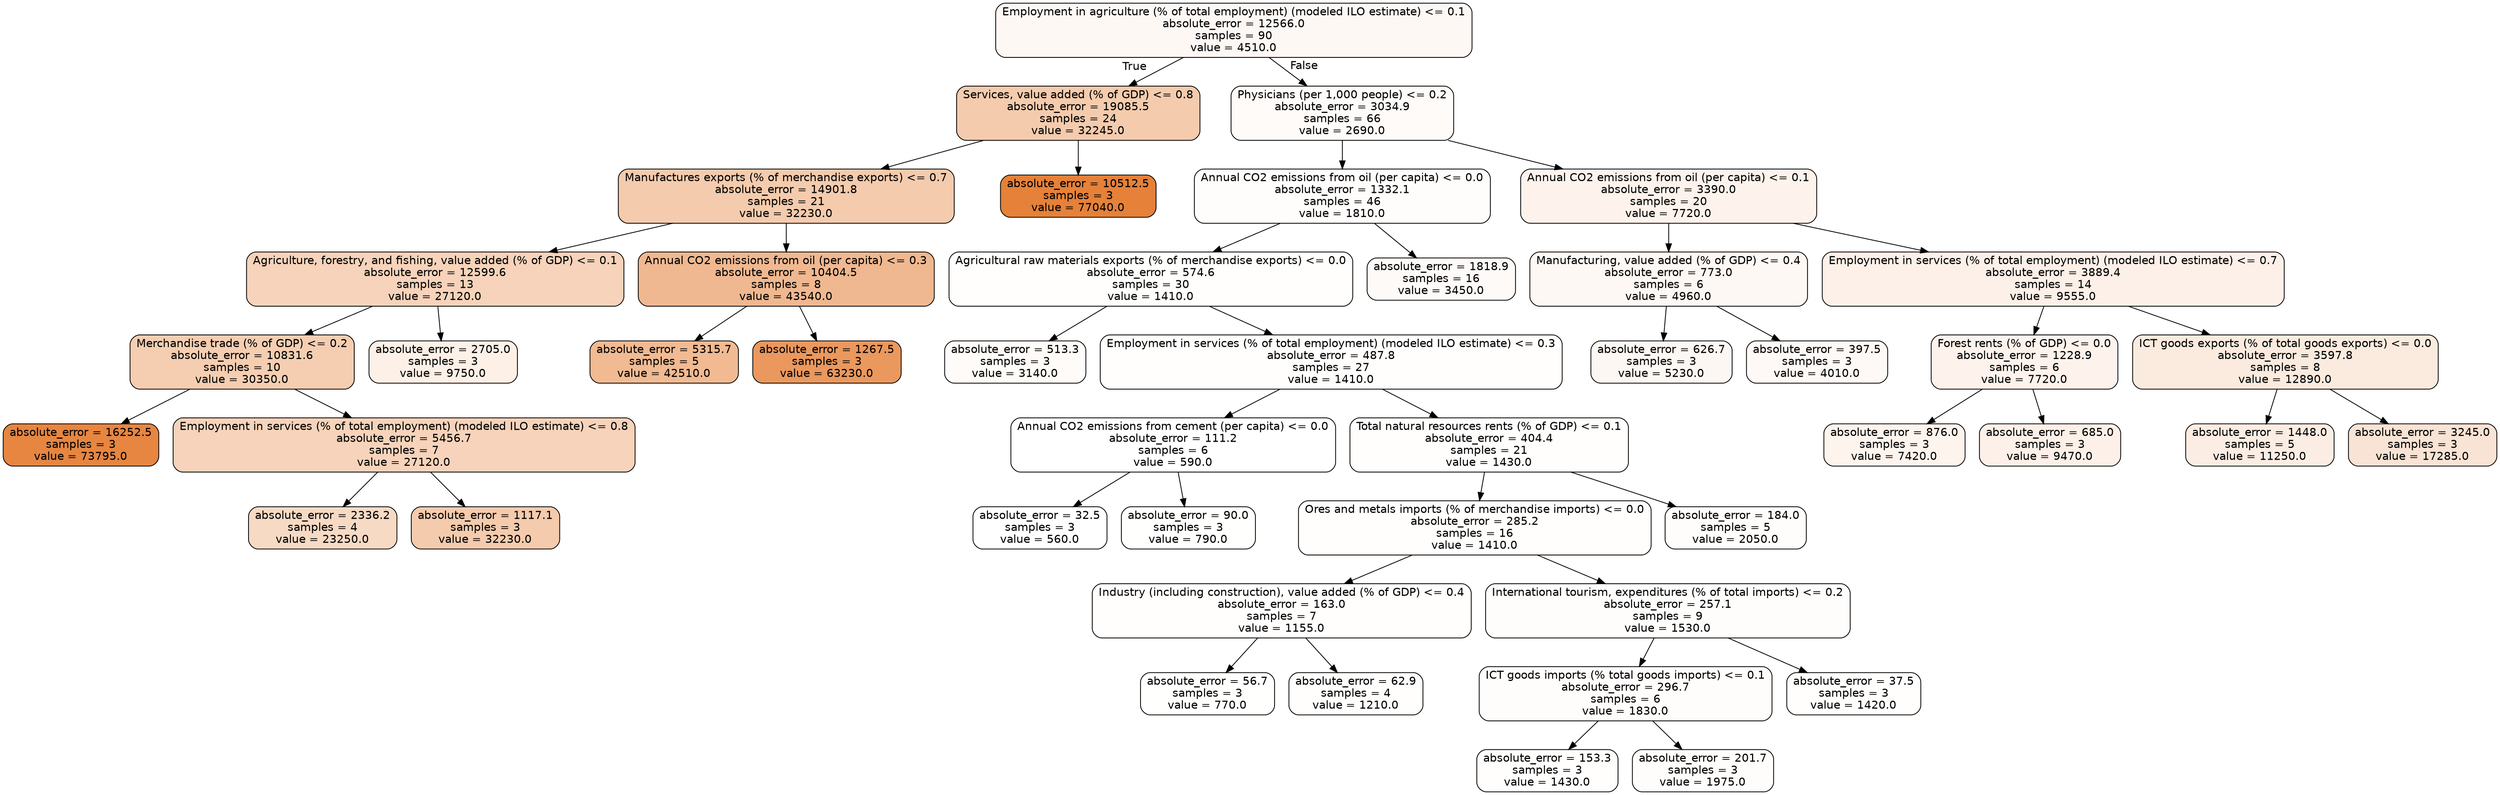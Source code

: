 digraph Tree {
node [shape=box, style="filled, rounded", color="black", fontname="helvetica"] ;
edge [fontname="helvetica"] ;
0 [label="Employment in agriculture (% of total employment) (modeled ILO estimate) <= 0.1\nabsolute_error = 12566.0\nsamples = 90\nvalue = 4510.0", fillcolor="#fef8f5"] ;
1 [label="Services, value added (% of GDP) <= 0.8\nabsolute_error = 19085.5\nsamples = 24\nvalue = 32245.0", fillcolor="#f4cbad"] ;
0 -> 1 [labeldistance=2.5, labelangle=45, headlabel="True"] ;
2 [label="Manufactures exports (% of merchandise exports) <= 0.7\nabsolute_error = 14901.8\nsamples = 21\nvalue = 32230.0", fillcolor="#f4cbad"] ;
1 -> 2 ;
3 [label="Agriculture, forestry, and fishing, value added (% of GDP) <= 0.1\nabsolute_error = 12599.6\nsamples = 13\nvalue = 27120.0", fillcolor="#f6d3ba"] ;
2 -> 3 ;
4 [label="Merchandise trade (% of GDP) <= 0.2\nabsolute_error = 10831.6\nsamples = 10\nvalue = 30350.0", fillcolor="#f5ceb2"] ;
3 -> 4 ;
5 [label="absolute_error = 16252.5\nsamples = 3\nvalue = 73795.0", fillcolor="#e68641"] ;
4 -> 5 ;
6 [label="Employment in services (% of total employment) (modeled ILO estimate) <= 0.8\nabsolute_error = 5456.7\nsamples = 7\nvalue = 27120.0", fillcolor="#f6d3ba"] ;
4 -> 6 ;
7 [label="absolute_error = 2336.2\nsamples = 4\nvalue = 23250.0", fillcolor="#f7dac4"] ;
6 -> 7 ;
8 [label="absolute_error = 1117.1\nsamples = 3\nvalue = 32230.0", fillcolor="#f4cbad"] ;
6 -> 8 ;
9 [label="absolute_error = 2705.0\nsamples = 3\nvalue = 9750.0", fillcolor="#fcf0e7"] ;
3 -> 9 ;
10 [label="Annual CO2 emissions from oil (per capita) <= 0.3\nabsolute_error = 10404.5\nsamples = 8\nvalue = 43540.0", fillcolor="#f0b890"] ;
2 -> 10 ;
11 [label="absolute_error = 5315.7\nsamples = 5\nvalue = 42510.0", fillcolor="#f1ba92"] ;
10 -> 11 ;
12 [label="absolute_error = 1267.5\nsamples = 3\nvalue = 63230.0", fillcolor="#ea985d"] ;
10 -> 12 ;
13 [label="absolute_error = 10512.5\nsamples = 3\nvalue = 77040.0", fillcolor="#e58139"] ;
1 -> 13 ;
14 [label="Physicians (per 1,000 people) <= 0.2\nabsolute_error = 3034.9\nsamples = 66\nvalue = 2690.0", fillcolor="#fefbf9"] ;
0 -> 14 [labeldistance=2.5, labelangle=-45, headlabel="False"] ;
15 [label="Annual CO2 emissions from oil (per capita) <= 0.0\nabsolute_error = 1332.1\nsamples = 46\nvalue = 1810.0", fillcolor="#fffdfc"] ;
14 -> 15 ;
16 [label="Agricultural raw materials exports (% of merchandise exports) <= 0.0\nabsolute_error = 574.6\nsamples = 30\nvalue = 1410.0", fillcolor="#fffefd"] ;
15 -> 16 ;
17 [label="absolute_error = 513.3\nsamples = 3\nvalue = 3140.0", fillcolor="#fefbf8"] ;
16 -> 17 ;
18 [label="Employment in services (% of total employment) (modeled ILO estimate) <= 0.3\nabsolute_error = 487.8\nsamples = 27\nvalue = 1410.0", fillcolor="#fffefd"] ;
16 -> 18 ;
19 [label="Annual CO2 emissions from cement (per capita) <= 0.0\nabsolute_error = 111.2\nsamples = 6\nvalue = 590.0", fillcolor="#ffffff"] ;
18 -> 19 ;
20 [label="absolute_error = 32.5\nsamples = 3\nvalue = 560.0", fillcolor="#ffffff"] ;
19 -> 20 ;
21 [label="absolute_error = 90.0\nsamples = 3\nvalue = 790.0", fillcolor="#fffffe"] ;
19 -> 21 ;
22 [label="Total natural resources rents (% of GDP) <= 0.1\nabsolute_error = 404.4\nsamples = 21\nvalue = 1430.0", fillcolor="#fffefd"] ;
18 -> 22 ;
23 [label="Ores and metals imports (% of merchandise imports) <= 0.0\nabsolute_error = 285.2\nsamples = 16\nvalue = 1410.0", fillcolor="#fffefd"] ;
22 -> 23 ;
24 [label="Industry (including construction), value added (% of GDP) <= 0.4\nabsolute_error = 163.0\nsamples = 7\nvalue = 1155.0", fillcolor="#fffefd"] ;
23 -> 24 ;
25 [label="absolute_error = 56.7\nsamples = 3\nvalue = 770.0", fillcolor="#fffffe"] ;
24 -> 25 ;
26 [label="absolute_error = 62.9\nsamples = 4\nvalue = 1210.0", fillcolor="#fffefd"] ;
24 -> 26 ;
27 [label="International tourism, expenditures (% of total imports) <= 0.2\nabsolute_error = 257.1\nsamples = 9\nvalue = 1530.0", fillcolor="#fffdfc"] ;
23 -> 27 ;
28 [label="ICT goods imports (% total goods imports) <= 0.1\nabsolute_error = 296.7\nsamples = 6\nvalue = 1830.0", fillcolor="#fffdfc"] ;
27 -> 28 ;
29 [label="absolute_error = 153.3\nsamples = 3\nvalue = 1430.0", fillcolor="#fffefd"] ;
28 -> 29 ;
30 [label="absolute_error = 201.7\nsamples = 3\nvalue = 1975.0", fillcolor="#fffdfb"] ;
28 -> 30 ;
31 [label="absolute_error = 37.5\nsamples = 3\nvalue = 1420.0", fillcolor="#fffefd"] ;
27 -> 31 ;
32 [label="absolute_error = 184.0\nsamples = 5\nvalue = 2050.0", fillcolor="#fefdfb"] ;
22 -> 32 ;
33 [label="absolute_error = 1818.9\nsamples = 16\nvalue = 3450.0", fillcolor="#fefaf8"] ;
15 -> 33 ;
34 [label="Annual CO2 emissions from oil (per capita) <= 0.1\nabsolute_error = 3390.0\nsamples = 20\nvalue = 7720.0", fillcolor="#fdf3ec"] ;
14 -> 34 ;
35 [label="Manufacturing, value added (% of GDP) <= 0.4\nabsolute_error = 773.0\nsamples = 6\nvalue = 4960.0", fillcolor="#fef8f4"] ;
34 -> 35 ;
36 [label="absolute_error = 626.7\nsamples = 3\nvalue = 5230.0", fillcolor="#fdf7f3"] ;
35 -> 36 ;
37 [label="absolute_error = 397.5\nsamples = 3\nvalue = 4010.0", fillcolor="#fef9f6"] ;
35 -> 37 ;
38 [label="Employment in services (% of total employment) (modeled ILO estimate) <= 0.7\nabsolute_error = 3889.4\nsamples = 14\nvalue = 9555.0", fillcolor="#fcf0e8"] ;
34 -> 38 ;
39 [label="Forest rents (% of GDP) <= 0.0\nabsolute_error = 1228.9\nsamples = 6\nvalue = 7720.0", fillcolor="#fdf3ec"] ;
38 -> 39 ;
40 [label="absolute_error = 876.0\nsamples = 3\nvalue = 7420.0", fillcolor="#fdf4ed"] ;
39 -> 40 ;
41 [label="absolute_error = 685.0\nsamples = 3\nvalue = 9470.0", fillcolor="#fcf0e8"] ;
39 -> 41 ;
42 [label="ICT goods exports (% of total goods exports) <= 0.0\nabsolute_error = 3597.8\nsamples = 8\nvalue = 12890.0", fillcolor="#fbebdf"] ;
38 -> 42 ;
43 [label="absolute_error = 1448.0\nsamples = 5\nvalue = 11250.0", fillcolor="#fbede3"] ;
42 -> 43 ;
44 [label="absolute_error = 3245.0\nsamples = 3\nvalue = 17285.0", fillcolor="#f9e3d4"] ;
42 -> 44 ;
}